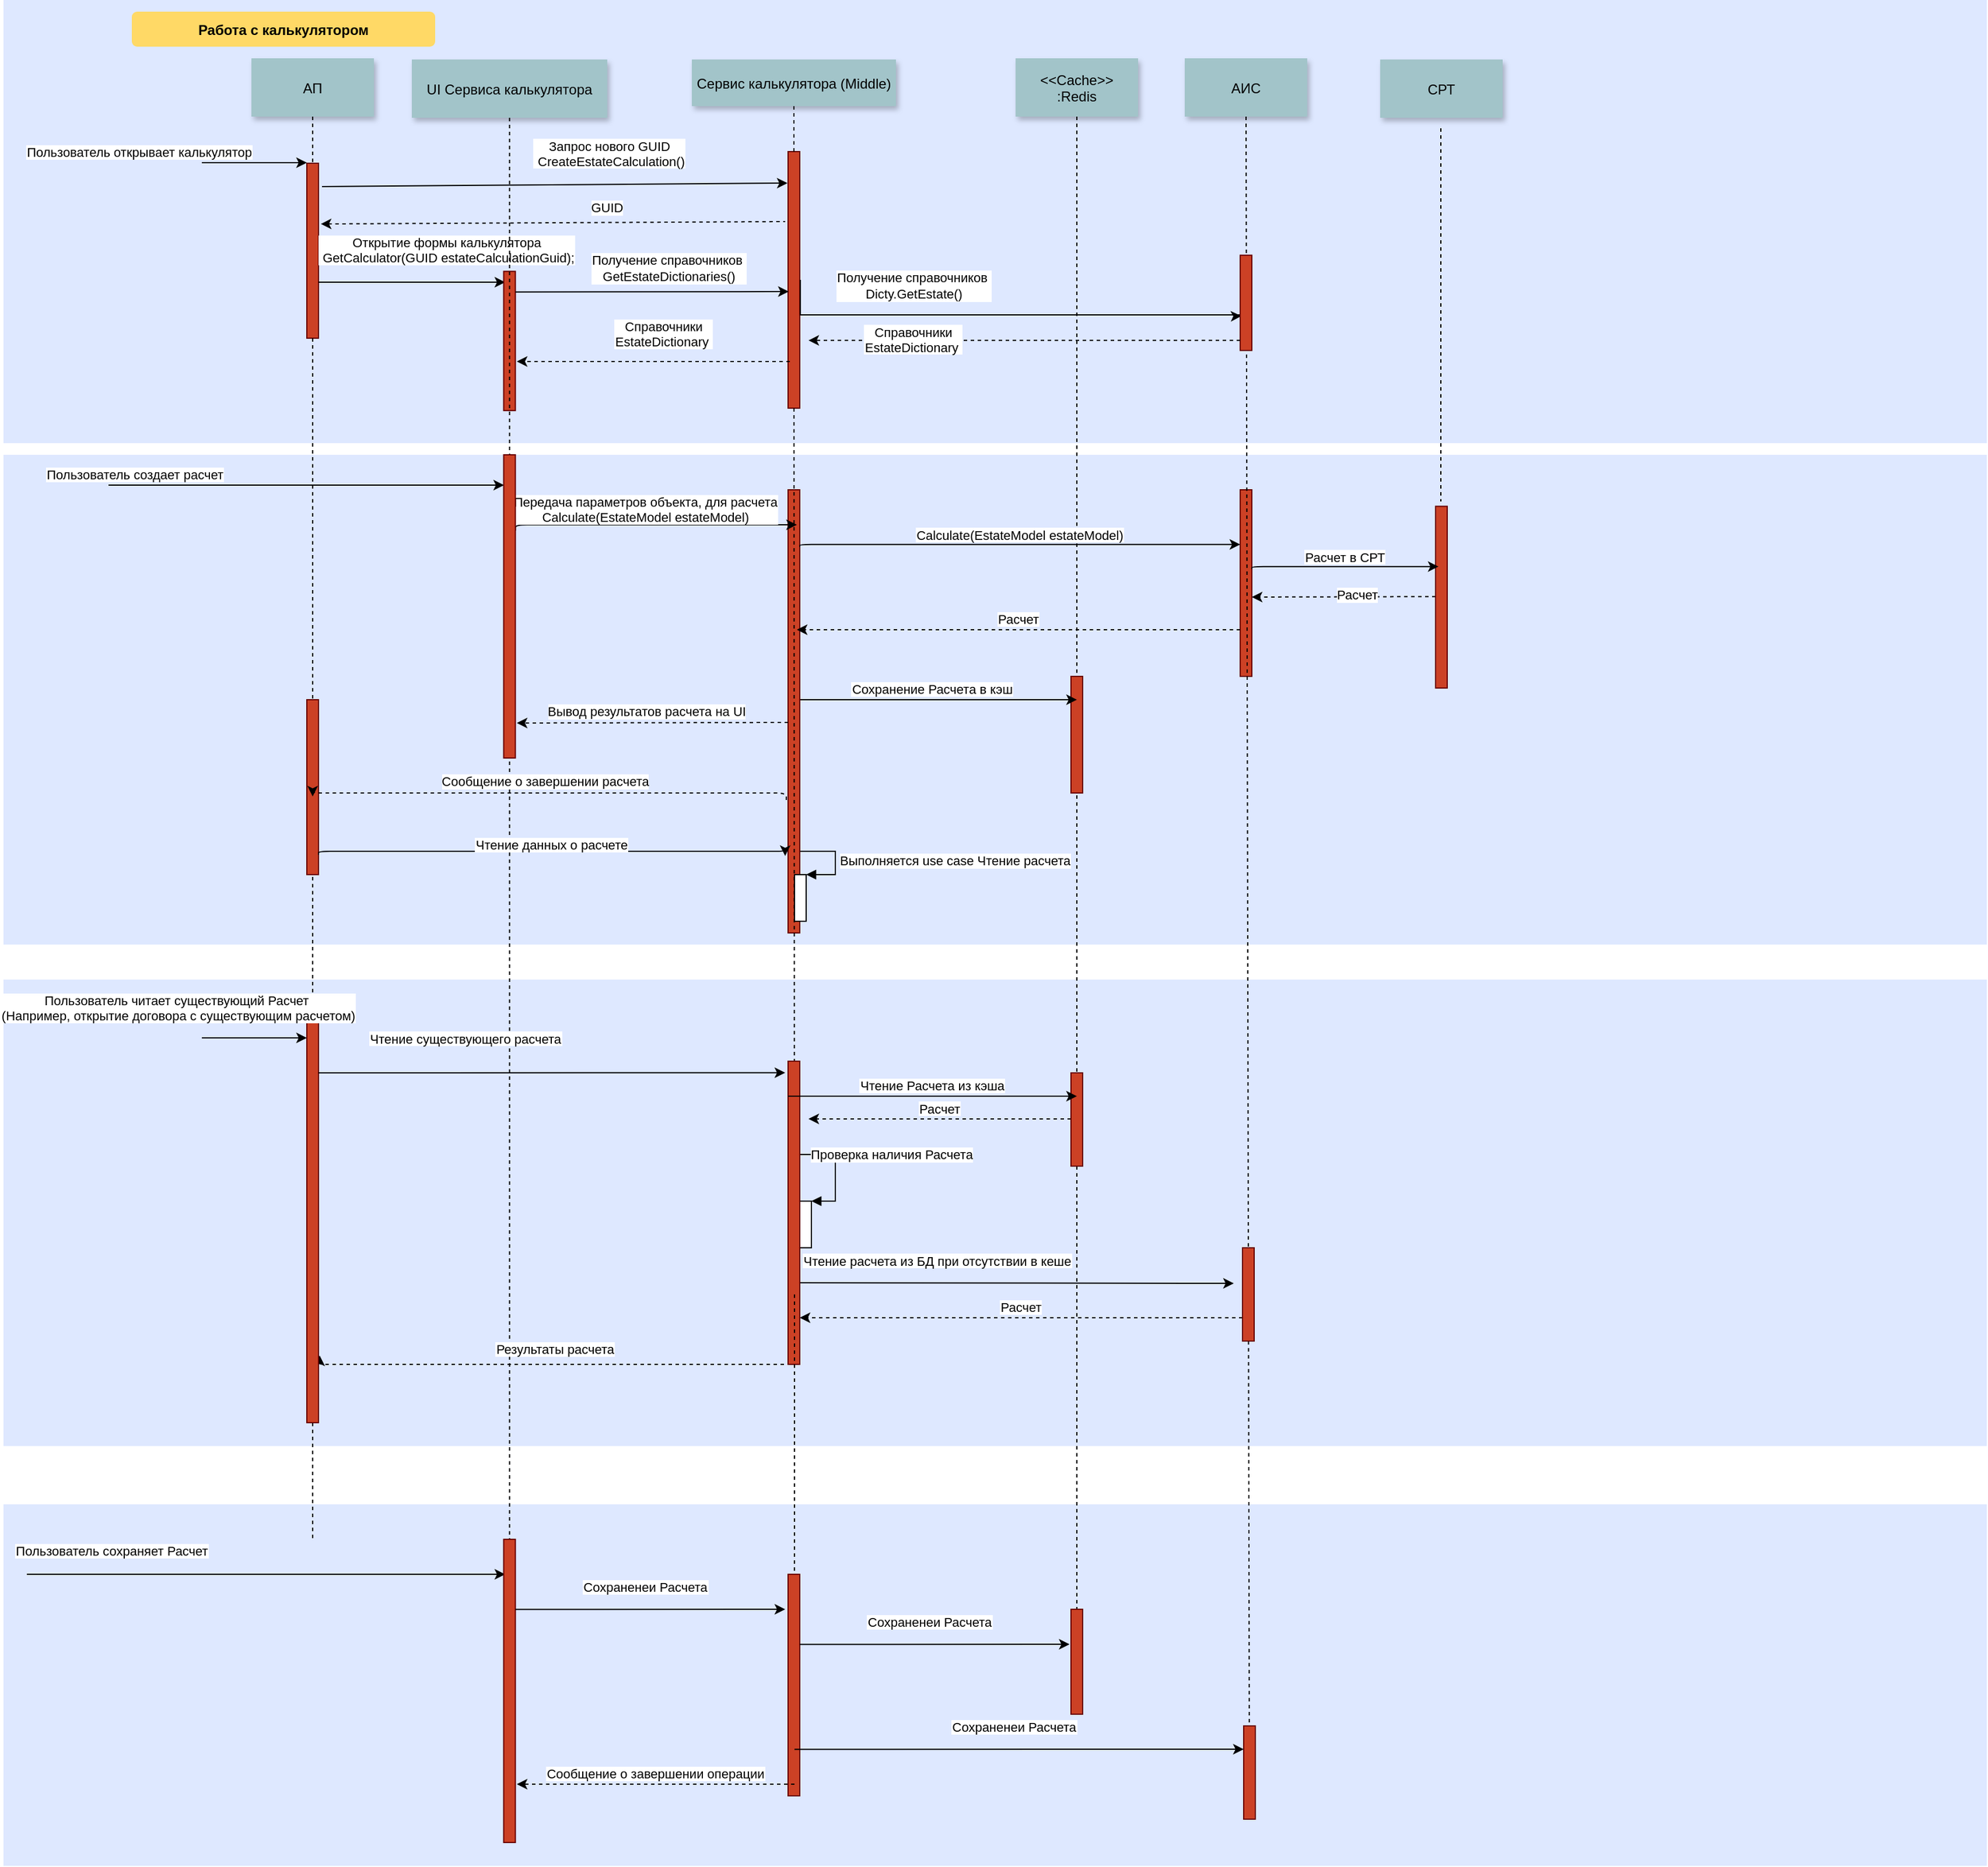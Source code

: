 <mxfile version="14.9.0" type="github">
  <diagram name="Page-1" id="9361dd3d-8414-5efd-6122-117bd74ce7a7">
    <mxGraphModel dx="1822" dy="882" grid="1" gridSize="10" guides="1" tooltips="1" connect="1" arrows="1" fold="1" page="0" pageScale="1.5" pageWidth="826" pageHeight="1169" background="none" math="0" shadow="0">
      <root>
        <mxCell id="0" />
        <mxCell id="1" parent="0" />
        <mxCell id="eK3PUiwqns1HFzDT2PhF-165" value="" style="fillColor=#DEE8FF;strokeColor=none" vertex="1" parent="1">
          <mxGeometry x="-60" y="1300" width="1700" height="310" as="geometry" />
        </mxCell>
        <mxCell id="eK3PUiwqns1HFzDT2PhF-155" value="" style="fillColor=#DEE8FF;strokeColor=none" vertex="1" parent="1">
          <mxGeometry x="-60" y="850" width="1700" height="400" as="geometry" />
        </mxCell>
        <mxCell id="eK3PUiwqns1HFzDT2PhF-150" value="" style="fillColor=#DEE8FF;strokeColor=none" vertex="1" parent="1">
          <mxGeometry x="-60" y="400" width="1700" height="420" as="geometry" />
        </mxCell>
        <mxCell id="69" value="" style="fillColor=#DEE8FF;strokeColor=none" parent="1" vertex="1">
          <mxGeometry x="-60" y="10" width="1700" height="380" as="geometry" />
        </mxCell>
        <mxCell id="2" value="" style="fillColor=#CC4125;strokeColor=#660000" parent="1" vertex="1">
          <mxGeometry x="200" y="150" width="10" height="150" as="geometry" />
        </mxCell>
        <mxCell id="3" value="Пользователь открывает калькулятор" style="edgeStyle=none;verticalLabelPosition=top;verticalAlign=bottom;labelPosition=left;align=right" parent="1" edge="1">
          <mxGeometry x="110" y="49.5" width="100" height="100" as="geometry">
            <mxPoint x="110" y="149.5" as="sourcePoint" />
            <mxPoint x="200" y="149.5" as="targetPoint" />
          </mxGeometry>
        </mxCell>
        <mxCell id="4" value="АП" style="shadow=1;fillColor=#A2C4C9;strokeColor=none" parent="1" vertex="1">
          <mxGeometry x="152.5" y="60" width="105" height="50" as="geometry" />
        </mxCell>
        <mxCell id="6" value="" style="fillColor=#CC4125;strokeColor=#660000" parent="1" vertex="1">
          <mxGeometry x="612.5" y="140" width="10" height="220" as="geometry" />
        </mxCell>
        <mxCell id="7" value="Сервис калькулятора (Middle)" style="shadow=1;fillColor=#A2C4C9;strokeColor=none" parent="1" vertex="1">
          <mxGeometry x="530" y="61" width="175" height="40" as="geometry" />
        </mxCell>
        <mxCell id="8" value="" style="edgeStyle=none;endArrow=none;dashed=1" parent="1" source="7" target="6" edge="1">
          <mxGeometry x="272.335" y="165" width="100" height="100" as="geometry">
            <mxPoint x="347.259" y="110" as="sourcePoint" />
            <mxPoint x="347.576" y="165" as="targetPoint" />
          </mxGeometry>
        </mxCell>
        <mxCell id="19" value="Открытие формы калькулятора&#xa; GetCalculator(GUID estateCalculationGuid);" style="edgeStyle=elbowEdgeStyle;elbow=vertical;verticalLabelPosition=top;verticalAlign=bottom;" parent="1" edge="1">
          <mxGeometry width="100" height="100" as="geometry">
            <mxPoint x="210" y="252" as="sourcePoint" />
            <mxPoint x="370" y="252" as="targetPoint" />
            <Array as="points">
              <mxPoint x="270" y="252" />
              <mxPoint x="490" y="252" />
            </Array>
            <mxPoint x="30" y="-12" as="offset" />
          </mxGeometry>
        </mxCell>
        <mxCell id="eK3PUiwqns1HFzDT2PhF-101" style="edgeStyle=orthogonalEdgeStyle;rounded=0;orthogonalLoop=1;jettySize=auto;html=1;entryX=0.1;entryY=0.638;entryDx=0;entryDy=0;entryPerimeter=0;" edge="1" parent="1" target="eK3PUiwqns1HFzDT2PhF-97">
          <mxGeometry relative="1" as="geometry">
            <mxPoint x="623" y="250" as="sourcePoint" />
            <Array as="points">
              <mxPoint x="623" y="280" />
              <mxPoint x="1000" y="280" />
            </Array>
          </mxGeometry>
        </mxCell>
        <mxCell id="eK3PUiwqns1HFzDT2PhF-102" value="Получение справочников&amp;nbsp;&lt;br&gt;Dicty.GetEstate()" style="edgeLabel;html=1;align=center;verticalAlign=middle;resizable=0;points=[];" vertex="1" connectable="0" parent="eK3PUiwqns1HFzDT2PhF-101">
          <mxGeometry x="0.16" y="-2" relative="1" as="geometry">
            <mxPoint x="-110" y="-27" as="offset" />
          </mxGeometry>
        </mxCell>
        <mxCell id="21" value="" style="fillColor=#CC4125;strokeColor=#660000" parent="1" vertex="1">
          <mxGeometry x="368.75" y="242.7" width="10" height="119.39" as="geometry" />
        </mxCell>
        <mxCell id="22" value="UI Сервиса калькулятора" style="shadow=1;fillColor=#A2C4C9;strokeColor=none" parent="1" vertex="1">
          <mxGeometry x="290" y="61" width="167.5" height="50" as="geometry" />
        </mxCell>
        <mxCell id="23" value="" style="edgeStyle=none;endArrow=none;dashed=1;entryX=0.5;entryY=1;entryDx=0;entryDy=0;" parent="1" source="22" target="eK3PUiwqns1HFzDT2PhF-168" edge="1">
          <mxGeometry x="614.488" y="175.0" width="100" height="100" as="geometry">
            <mxPoint x="674.653" y="110" as="sourcePoint" />
            <mxPoint x="380" y="1376" as="targetPoint" />
          </mxGeometry>
        </mxCell>
        <mxCell id="24" value="&lt;&lt;Cache&gt;&gt;&#xa;:Redis" style="shadow=1;fillColor=#A2C4C9;strokeColor=none" parent="1" vertex="1">
          <mxGeometry x="807.5" y="60" width="105" height="50" as="geometry" />
        </mxCell>
        <mxCell id="25" value="" style="edgeStyle=none;endArrow=none;dashed=1;entryX=0.5;entryY=1;entryDx=0;entryDy=0;" parent="1" source="24" target="eK3PUiwqns1HFzDT2PhF-170" edge="1">
          <mxGeometry x="727.335" y="165" width="100" height="100" as="geometry">
            <mxPoint x="802.259" y="110" as="sourcePoint" />
            <mxPoint x="802.576" y="165" as="targetPoint" />
          </mxGeometry>
        </mxCell>
        <mxCell id="26" value="" style="fillColor=#CC4125;strokeColor=#660000" parent="1" vertex="1">
          <mxGeometry x="855" y="590" width="10" height="100" as="geometry" />
        </mxCell>
        <mxCell id="30" value="АИС" style="shadow=1;fillColor=#A2C4C9;strokeColor=none" parent="1" vertex="1">
          <mxGeometry x="952.5" y="60" width="105" height="50" as="geometry" />
        </mxCell>
        <mxCell id="33" value="" style="edgeStyle=elbowEdgeStyle;elbow=horizontal;endArrow=none;dashed=1" parent="1" source="4" target="2" edge="1">
          <mxGeometry x="230.0" y="310" width="100" height="100" as="geometry">
            <mxPoint x="230.0" y="410" as="sourcePoint" />
            <mxPoint x="330" y="310" as="targetPoint" />
          </mxGeometry>
        </mxCell>
        <mxCell id="34" value="Сохранение Расчета в кэш" style="edgeStyle=elbowEdgeStyle;elbow=vertical;verticalLabelPosition=top;verticalAlign=bottom" parent="1" edge="1">
          <mxGeometry x="482.5" y="580.606" width="100" height="100" as="geometry">
            <mxPoint x="612.5" y="610.0" as="sourcePoint" />
            <mxPoint x="860" y="610" as="targetPoint" />
            <Array as="points" />
          </mxGeometry>
        </mxCell>
        <mxCell id="44" value="" style="edgeStyle=none;dashed=1;endArrow=none;" parent="1" source="2" edge="1">
          <mxGeometry x="50" y="300" width="100" height="100" as="geometry">
            <mxPoint x="50" y="400" as="sourcePoint" />
            <mxPoint x="205" y="1330" as="targetPoint" />
          </mxGeometry>
        </mxCell>
        <mxCell id="48" value="" style="fillColor=#CC4125;strokeColor=#660000" parent="1" vertex="1">
          <mxGeometry x="612.5" y="430.01" width="10" height="379.99" as="geometry" />
        </mxCell>
        <mxCell id="49" value="" style="fillColor=#CC4125;strokeColor=#660000" parent="1" vertex="1">
          <mxGeometry x="1000" y="430" width="10" height="160" as="geometry" />
        </mxCell>
        <mxCell id="50" value="" style="edgeStyle=none;endArrow=none;dashed=1;entryX=0.5;entryY=1;entryDx=0;entryDy=0;" parent="1" source="30" target="eK3PUiwqns1HFzDT2PhF-171" edge="1">
          <mxGeometry x="956.571" y="205" width="100" height="100" as="geometry">
            <mxPoint x="1031.736" y="150" as="sourcePoint" />
            <mxPoint x="1031.736" y="329.394" as="targetPoint" />
          </mxGeometry>
        </mxCell>
        <mxCell id="52" value="" style="edgeStyle=none;endArrow=none;dashed=1" parent="1" source="6" edge="1">
          <mxGeometry x="376.571" y="339.697" width="100" height="100" as="geometry">
            <mxPoint x="451.736" y="284.697" as="sourcePoint" />
            <mxPoint x="618" y="1140" as="targetPoint" />
          </mxGeometry>
        </mxCell>
        <mxCell id="53" value="Передача параметров объекта, для расчета&#xa;Calculate(EstateModel estateModel)" style="edgeStyle=elbowEdgeStyle;elbow=vertical;verticalLabelPosition=top;verticalAlign=bottom;exitX=1;exitY=0.25;exitDx=0;exitDy=0;" parent="1" edge="1" source="eK3PUiwqns1HFzDT2PhF-111">
          <mxGeometry width="100" height="100" as="geometry">
            <mxPoint x="352.5" y="477.569" as="sourcePoint" />
            <mxPoint x="620" y="460" as="targetPoint" />
            <Array as="points">
              <mxPoint x="379" y="460" />
              <mxPoint x="380" y="440" />
            </Array>
            <mxPoint x="-9" as="offset" />
          </mxGeometry>
        </mxCell>
        <mxCell id="54" value="" style="edgeStyle=elbowEdgeStyle;elbow=vertical;dashed=1;verticalLabelPosition=bottom;verticalAlign=top" parent="1" edge="1">
          <mxGeometry x="697.5" y="528.928" width="100" height="100" as="geometry">
            <mxPoint x="1167.5" y="521.586" as="sourcePoint" />
            <mxPoint x="1010" y="521.92" as="targetPoint" />
            <Array as="points" />
          </mxGeometry>
        </mxCell>
        <mxCell id="eK3PUiwqns1HFzDT2PhF-130" value="Расчет" style="edgeLabel;html=1;align=center;verticalAlign=middle;resizable=0;points=[];" vertex="1" connectable="0" parent="54">
          <mxGeometry relative="1" as="geometry">
            <mxPoint x="11" y="-2" as="offset" />
          </mxGeometry>
        </mxCell>
        <mxCell id="67" value="" style="edgeStyle=elbowEdgeStyle;elbow=vertical;dashed=1;verticalLabelPosition=bottom;verticalAlign=top" parent="1" edge="1">
          <mxGeometry x="777.5" y="744.342" width="100" height="100" as="geometry">
            <mxPoint x="612.5" y="629.5" as="sourcePoint" />
            <mxPoint x="380" y="630" as="targetPoint" />
            <Array as="points" />
          </mxGeometry>
        </mxCell>
        <mxCell id="eK3PUiwqns1HFzDT2PhF-132" value="Вывод результатов расчета на UI" style="edgeLabel;html=1;align=center;verticalAlign=middle;resizable=0;points=[];" vertex="1" connectable="0" parent="67">
          <mxGeometry relative="1" as="geometry">
            <mxPoint x="-6" y="-10" as="offset" />
          </mxGeometry>
        </mxCell>
        <mxCell id="68" value="Расчет" style="edgeStyle=elbowEdgeStyle;elbow=vertical;dashed=1;verticalLabelPosition=bottom;verticalAlign=bottom;exitX=0;exitY=0.75;exitDx=0;exitDy=0;" parent="1" source="49" edge="1">
          <mxGeometry x="540" y="559.078" width="100" height="100" as="geometry">
            <mxPoint x="1137.5" y="610" as="sourcePoint" />
            <mxPoint x="620" y="550" as="targetPoint" />
            <Array as="points" />
          </mxGeometry>
        </mxCell>
        <mxCell id="71" value="Работа с калькулятором" style="rounded=1;fontStyle=1;fillColor=#FFD966;strokeColor=none" parent="1" vertex="1">
          <mxGeometry x="50" y="20" width="260" height="30" as="geometry" />
        </mxCell>
        <mxCell id="eK3PUiwqns1HFzDT2PhF-93" value="СРТ" style="shadow=1;fillColor=#A2C4C9;strokeColor=none" vertex="1" parent="1">
          <mxGeometry x="1120" y="61" width="105" height="50" as="geometry" />
        </mxCell>
        <mxCell id="eK3PUiwqns1HFzDT2PhF-97" value="" style="fillColor=#CC4125;strokeColor=#660000" vertex="1" parent="1">
          <mxGeometry x="1000" y="228.863" width="10" height="81.667" as="geometry" />
        </mxCell>
        <mxCell id="eK3PUiwqns1HFzDT2PhF-105" value="Справочники&#xa;EstateDictionary " style="edgeStyle=elbowEdgeStyle;elbow=vertical;dashed=1;verticalLabelPosition=bottom;verticalAlign=top;" edge="1" parent="1">
          <mxGeometry y="31.89" width="100" height="100" as="geometry">
            <mxPoint x="1000" y="301.89" as="sourcePoint" />
            <mxPoint x="630" y="301.89" as="targetPoint" />
            <Array as="points">
              <mxPoint x="810" y="301.89" />
            </Array>
            <mxPoint x="-95" y="-20" as="offset" />
          </mxGeometry>
        </mxCell>
        <mxCell id="eK3PUiwqns1HFzDT2PhF-107" value="Пользователь создает расчет" style="edgeStyle=none;verticalLabelPosition=top;verticalAlign=bottom;labelPosition=left;align=right;entryX=0.025;entryY=0.1;entryDx=0;entryDy=0;entryPerimeter=0;" edge="1" parent="1" target="eK3PUiwqns1HFzDT2PhF-111">
          <mxGeometry width="100" height="100" as="geometry">
            <mxPoint x="30" y="426" as="sourcePoint" />
            <mxPoint x="200" y="370" as="targetPoint" />
            <mxPoint x="-69" as="offset" />
          </mxGeometry>
        </mxCell>
        <mxCell id="eK3PUiwqns1HFzDT2PhF-111" value="" style="fillColor=#CC4125;strokeColor=#660000" vertex="1" parent="1">
          <mxGeometry x="368.75" y="400" width="10" height="260" as="geometry" />
        </mxCell>
        <mxCell id="eK3PUiwqns1HFzDT2PhF-116" value="Calculate(EstateModel estateModel)" style="edgeStyle=elbowEdgeStyle;elbow=vertical;verticalLabelPosition=top;verticalAlign=bottom;exitX=1.025;exitY=0.647;exitDx=0;exitDy=0;exitPerimeter=0;" edge="1" parent="1">
          <mxGeometry x="773.5" y="453.726" width="100" height="100" as="geometry">
            <mxPoint x="622.5" y="478.921" as="sourcePoint" />
            <mxPoint x="1000" y="477" as="targetPoint" />
            <Array as="points">
              <mxPoint x="673.5" y="476.92" />
              <mxPoint x="623.5" y="456.92" />
            </Array>
          </mxGeometry>
        </mxCell>
        <mxCell id="eK3PUiwqns1HFzDT2PhF-117" value="" style="edgeStyle=none;verticalLabelPosition=top;verticalAlign=bottom;endArrow=none;startArrow=classic;dashed=1;exitX=1.2;exitY=0.347;exitDx=0;exitDy=0;exitPerimeter=0;" edge="1" parent="1" source="2">
          <mxGeometry x="220" y="132.499" width="100" height="100" as="geometry">
            <mxPoint x="210" y="219.999" as="sourcePoint" />
            <mxPoint x="610" y="200" as="targetPoint" />
          </mxGeometry>
        </mxCell>
        <mxCell id="eK3PUiwqns1HFzDT2PhF-118" value="GUID" style="edgeLabel;html=1;align=center;verticalAlign=middle;resizable=0;points=[];" vertex="1" connectable="0" parent="eK3PUiwqns1HFzDT2PhF-117">
          <mxGeometry relative="1" as="geometry">
            <mxPoint x="46" y="-13" as="offset" />
          </mxGeometry>
        </mxCell>
        <mxCell id="eK3PUiwqns1HFzDT2PhF-119" value="Запрос нового GUID&#xa; CreateEstateCalculation()" style="edgeStyle=none;verticalLabelPosition=top;verticalAlign=bottom;exitX=1.3;exitY=0.133;exitDx=0;exitDy=0;exitPerimeter=0;" edge="1" parent="1" source="2">
          <mxGeometry width="100" height="100" as="geometry">
            <mxPoint x="213" y="169.95" as="sourcePoint" />
            <mxPoint x="612" y="167" as="targetPoint" />
            <mxPoint x="47" y="-11" as="offset" />
          </mxGeometry>
        </mxCell>
        <mxCell id="eK3PUiwqns1HFzDT2PhF-123" value="Справочники&#xa;EstateDictionary " style="edgeStyle=elbowEdgeStyle;elbow=vertical;dashed=1;verticalLabelPosition=bottom;verticalAlign=top;" edge="1" parent="1">
          <mxGeometry y="30" width="100" height="100" as="geometry">
            <mxPoint x="614" y="320" as="sourcePoint" />
            <mxPoint x="380" y="320" as="targetPoint" />
            <Array as="points">
              <mxPoint x="548.75" y="320" />
            </Array>
            <mxPoint x="9" y="-43" as="offset" />
          </mxGeometry>
        </mxCell>
        <mxCell id="eK3PUiwqns1HFzDT2PhF-124" style="edgeStyle=orthogonalEdgeStyle;rounded=0;orthogonalLoop=1;jettySize=auto;html=1;" edge="1" parent="1">
          <mxGeometry relative="1" as="geometry">
            <mxPoint x="378.75" y="260.41" as="sourcePoint" />
            <mxPoint x="613" y="260" as="targetPoint" />
            <Array as="points">
              <mxPoint x="613" y="260" />
            </Array>
          </mxGeometry>
        </mxCell>
        <mxCell id="eK3PUiwqns1HFzDT2PhF-125" value="Получение справочников&amp;nbsp;&lt;br&gt;GetEstateDictionaries()" style="edgeLabel;html=1;align=center;verticalAlign=middle;resizable=0;points=[];" vertex="1" connectable="0" parent="eK3PUiwqns1HFzDT2PhF-124">
          <mxGeometry x="0.16" y="-2" relative="1" as="geometry">
            <mxPoint x="-5" y="-22" as="offset" />
          </mxGeometry>
        </mxCell>
        <mxCell id="eK3PUiwqns1HFzDT2PhF-126" value="" style="edgeStyle=none;endArrow=none;dashed=1" edge="1" parent="1">
          <mxGeometry x="1123.571" y="215" width="100" height="100" as="geometry">
            <mxPoint x="1172" y="120" as="sourcePoint" />
            <mxPoint x="1172" y="440" as="targetPoint" />
          </mxGeometry>
        </mxCell>
        <mxCell id="eK3PUiwqns1HFzDT2PhF-127" value="" style="fillColor=#CC4125;strokeColor=#660000" vertex="1" parent="1">
          <mxGeometry x="1167.5" y="444.17" width="10" height="155.83" as="geometry" />
        </mxCell>
        <mxCell id="eK3PUiwqns1HFzDT2PhF-129" value="Расчет в СРТ" style="edgeStyle=elbowEdgeStyle;elbow=vertical;verticalLabelPosition=top;verticalAlign=bottom;exitX=1.025;exitY=0.647;exitDx=0;exitDy=0;exitPerimeter=0;" edge="1" parent="1">
          <mxGeometry x="1161" y="472.636" width="100" height="100" as="geometry">
            <mxPoint x="1010" y="497.831" as="sourcePoint" />
            <mxPoint x="1170" y="496" as="targetPoint" />
            <Array as="points">
              <mxPoint x="1061" y="495.83" />
              <mxPoint x="1011" y="475.83" />
            </Array>
          </mxGeometry>
        </mxCell>
        <mxCell id="eK3PUiwqns1HFzDT2PhF-133" value="" style="fillColor=#CC4125;strokeColor=#660000" vertex="1" parent="1">
          <mxGeometry x="200" y="610" width="10" height="150" as="geometry" />
        </mxCell>
        <mxCell id="eK3PUiwqns1HFzDT2PhF-134" value="" style="edgeStyle=elbowEdgeStyle;elbow=vertical;dashed=1;verticalLabelPosition=bottom;verticalAlign=top;" edge="1" parent="1">
          <mxGeometry x="776.25" y="799.342" width="100" height="100" as="geometry">
            <mxPoint x="611" y="696" as="sourcePoint" />
            <mxPoint x="205" y="693" as="targetPoint" />
            <Array as="points">
              <mxPoint x="540" y="690" />
            </Array>
          </mxGeometry>
        </mxCell>
        <mxCell id="eK3PUiwqns1HFzDT2PhF-135" value="Сообщение о завершении расчета" style="edgeLabel;html=1;align=center;verticalAlign=middle;resizable=0;points=[];" vertex="1" connectable="0" parent="eK3PUiwqns1HFzDT2PhF-134">
          <mxGeometry relative="1" as="geometry">
            <mxPoint x="-6" y="-10" as="offset" />
          </mxGeometry>
        </mxCell>
        <mxCell id="eK3PUiwqns1HFzDT2PhF-136" value="Чтение данных о расчете" style="edgeStyle=elbowEdgeStyle;elbow=vertical;verticalLabelPosition=top;verticalAlign=bottom;" edge="1" parent="1">
          <mxGeometry x="351" y="716.806" width="100" height="100" as="geometry">
            <mxPoint x="210" y="743" as="sourcePoint" />
            <mxPoint x="610" y="744" as="targetPoint" />
            <Array as="points">
              <mxPoint x="251" y="740" />
              <mxPoint x="201" y="720" />
            </Array>
          </mxGeometry>
        </mxCell>
        <mxCell id="eK3PUiwqns1HFzDT2PhF-138" value="Расчет" style="edgeStyle=elbowEdgeStyle;elbow=vertical;dashed=1;verticalLabelPosition=bottom;verticalAlign=bottom;exitX=0;exitY=0.75;exitDx=0;exitDy=0;" edge="1" parent="1" source="eK3PUiwqns1HFzDT2PhF-143">
          <mxGeometry x="542.5" y="1149.078" width="100" height="100" as="geometry">
            <mxPoint x="850" y="1140" as="sourcePoint" />
            <mxPoint x="622.5" y="1140" as="targetPoint" />
            <Array as="points" />
          </mxGeometry>
        </mxCell>
        <mxCell id="eK3PUiwqns1HFzDT2PhF-141" value="" style="html=1;points=[];perimeter=orthogonalPerimeter;" vertex="1" parent="1">
          <mxGeometry x="622.5" y="1040" width="10" height="40" as="geometry" />
        </mxCell>
        <mxCell id="eK3PUiwqns1HFzDT2PhF-142" value="Проверка наличия Расчета" style="edgeStyle=orthogonalEdgeStyle;html=1;align=left;spacingLeft=2;endArrow=block;rounded=0;entryX=1;entryY=0;exitX=1;exitY=0;exitDx=0;exitDy=0;" edge="1" target="eK3PUiwqns1HFzDT2PhF-141" parent="1" source="eK3PUiwqns1HFzDT2PhF-153">
          <mxGeometry relative="1" as="geometry">
            <mxPoint x="623" y="800" as="sourcePoint" />
            <Array as="points">
              <mxPoint x="623" y="1000" />
              <mxPoint x="653" y="1000" />
              <mxPoint x="653" y="1040" />
            </Array>
          </mxGeometry>
        </mxCell>
        <mxCell id="eK3PUiwqns1HFzDT2PhF-143" value="" style="fillColor=#CC4125;strokeColor=#660000" vertex="1" parent="1">
          <mxGeometry x="1002" y="1080" width="10" height="80" as="geometry" />
        </mxCell>
        <mxCell id="eK3PUiwqns1HFzDT2PhF-147" value="Чтение расчета из БД при отсутствии в кеше" style="edgeStyle=elbowEdgeStyle;elbow=vertical;verticalLabelPosition=top;verticalAlign=bottom" edge="1" parent="1">
          <mxGeometry y="10" width="100" height="100" as="geometry">
            <mxPoint x="622.5" y="1110.0" as="sourcePoint" />
            <mxPoint x="994.5" y="1110.5" as="targetPoint" />
            <Array as="points" />
            <mxPoint x="-68" y="-10" as="offset" />
          </mxGeometry>
        </mxCell>
        <mxCell id="eK3PUiwqns1HFzDT2PhF-148" value="Расчет" style="edgeStyle=elbowEdgeStyle;elbow=vertical;dashed=1;verticalLabelPosition=bottom;verticalAlign=bottom;" edge="1" parent="1">
          <mxGeometry x="547.5" y="748.078" width="100" height="100" as="geometry">
            <mxPoint x="855" y="969.5" as="sourcePoint" />
            <mxPoint x="630" y="970" as="targetPoint" />
            <Array as="points">
              <mxPoint x="785" y="969.5" />
              <mxPoint x="595" y="979.5" />
            </Array>
          </mxGeometry>
        </mxCell>
        <mxCell id="eK3PUiwqns1HFzDT2PhF-149" value="Результаты расчета" style="edgeStyle=elbowEdgeStyle;elbow=vertical;dashed=1;verticalLabelPosition=bottom;verticalAlign=bottom;startArrow=none;entryX=1.1;entryY=0.84;entryDx=0;entryDy=0;exitX=0.25;exitY=1;exitDx=0;exitDy=0;entryPerimeter=0;" edge="1" parent="1" source="eK3PUiwqns1HFzDT2PhF-153" target="eK3PUiwqns1HFzDT2PhF-152">
          <mxGeometry x="305" y="1128.698" width="100" height="100" as="geometry">
            <mxPoint x="620" y="1150" as="sourcePoint" />
            <mxPoint x="250" y="1145" as="targetPoint" />
            <Array as="points">
              <mxPoint x="530" y="1180" />
            </Array>
          </mxGeometry>
        </mxCell>
        <mxCell id="eK3PUiwqns1HFzDT2PhF-152" value="" style="fillColor=#CC4125;strokeColor=#660000" vertex="1" parent="1">
          <mxGeometry x="200" y="870" width="10" height="360" as="geometry" />
        </mxCell>
        <mxCell id="eK3PUiwqns1HFzDT2PhF-153" value="" style="fillColor=#CC4125;strokeColor=#660000" vertex="1" parent="1">
          <mxGeometry x="612.5" y="920" width="10" height="260" as="geometry" />
        </mxCell>
        <mxCell id="eK3PUiwqns1HFzDT2PhF-154" value="" style="fillColor=#CC4125;strokeColor=#660000" vertex="1" parent="1">
          <mxGeometry x="855" y="930" width="10" height="80" as="geometry" />
        </mxCell>
        <mxCell id="eK3PUiwqns1HFzDT2PhF-156" value="" style="edgeStyle=elbowEdgeStyle;elbow=vertical;dashed=1;verticalLabelPosition=bottom;verticalAlign=bottom;endArrow=none;entryX=0.5;entryY=1;entryDx=0;entryDy=0;" edge="1" parent="1" target="eK3PUiwqns1HFzDT2PhF-169">
          <mxGeometry x="305" y="1128.698" width="100" height="100" as="geometry">
            <mxPoint x="618" y="1120" as="sourcePoint" />
            <mxPoint x="210" y="1119" as="targetPoint" />
            <Array as="points" />
          </mxGeometry>
        </mxCell>
        <mxCell id="eK3PUiwqns1HFzDT2PhF-160" value="Пользователь читает существующий Расчет &#xa;(Например, открытие договора с существующим расчетом)" style="edgeStyle=none;verticalLabelPosition=top;verticalAlign=bottom;labelPosition=left;align=center;" edge="1" parent="1">
          <mxGeometry width="100" height="100" as="geometry">
            <mxPoint x="110" y="900" as="sourcePoint" />
            <mxPoint x="200" y="900" as="targetPoint" />
            <mxPoint x="-65" y="-10" as="offset" />
          </mxGeometry>
        </mxCell>
        <mxCell id="eK3PUiwqns1HFzDT2PhF-161" value="Чтение существующего расчета" style="edgeStyle=none;verticalLabelPosition=top;verticalAlign=bottom;labelPosition=left;align=right;entryX=-0.25;entryY=0.038;entryDx=0;entryDy=0;entryPerimeter=0;" edge="1" parent="1" target="eK3PUiwqns1HFzDT2PhF-153">
          <mxGeometry width="100" height="100" as="geometry">
            <mxPoint x="210" y="930" as="sourcePoint" />
            <mxPoint x="549" y="930" as="targetPoint" />
            <mxPoint x="10" y="-20" as="offset" />
          </mxGeometry>
        </mxCell>
        <mxCell id="eK3PUiwqns1HFzDT2PhF-162" value="" style="html=1;points=[];perimeter=orthogonalPerimeter;" vertex="1" parent="1">
          <mxGeometry x="618" y="760" width="10" height="40" as="geometry" />
        </mxCell>
        <mxCell id="eK3PUiwqns1HFzDT2PhF-163" value="Выполняется use case Чтение расчета" style="edgeStyle=orthogonalEdgeStyle;html=1;align=left;spacingLeft=2;endArrow=block;rounded=0;entryX=1;entryY=0;" edge="1" target="eK3PUiwqns1HFzDT2PhF-162" parent="1">
          <mxGeometry relative="1" as="geometry">
            <mxPoint x="623" y="740" as="sourcePoint" />
            <Array as="points">
              <mxPoint x="653" y="740" />
            </Array>
          </mxGeometry>
        </mxCell>
        <mxCell id="eK3PUiwqns1HFzDT2PhF-164" value="Чтение Расчета из кэша" style="edgeStyle=elbowEdgeStyle;elbow=vertical;verticalLabelPosition=top;verticalAlign=bottom" edge="1" parent="1">
          <mxGeometry x="482.5" y="920.606" width="100" height="100" as="geometry">
            <mxPoint x="612.5" y="950.0" as="sourcePoint" />
            <mxPoint x="860" y="950" as="targetPoint" />
            <Array as="points" />
          </mxGeometry>
        </mxCell>
        <mxCell id="eK3PUiwqns1HFzDT2PhF-167" value="Пользователь сохраняет Расчет" style="edgeStyle=none;verticalLabelPosition=top;verticalAlign=bottom;labelPosition=left;align=center;" edge="1" parent="1">
          <mxGeometry width="100" height="100" as="geometry">
            <mxPoint x="-40" y="1360" as="sourcePoint" />
            <mxPoint x="370" y="1360" as="targetPoint" />
            <mxPoint x="-132" y="-11" as="offset" />
          </mxGeometry>
        </mxCell>
        <mxCell id="eK3PUiwqns1HFzDT2PhF-168" value="" style="fillColor=#CC4125;strokeColor=#660000" vertex="1" parent="1">
          <mxGeometry x="368.75" y="1330" width="10" height="260" as="geometry" />
        </mxCell>
        <mxCell id="eK3PUiwqns1HFzDT2PhF-169" value="" style="fillColor=#CC4125;strokeColor=#660000" vertex="1" parent="1">
          <mxGeometry x="612.5" y="1360" width="10" height="190" as="geometry" />
        </mxCell>
        <mxCell id="eK3PUiwqns1HFzDT2PhF-170" value="" style="fillColor=#CC4125;strokeColor=#660000" vertex="1" parent="1">
          <mxGeometry x="855" y="1390" width="10" height="90" as="geometry" />
        </mxCell>
        <mxCell id="eK3PUiwqns1HFzDT2PhF-171" value="" style="fillColor=#CC4125;strokeColor=#660000" vertex="1" parent="1">
          <mxGeometry x="1003" y="1490" width="10" height="80" as="geometry" />
        </mxCell>
        <mxCell id="eK3PUiwqns1HFzDT2PhF-172" value="Сохраненеи Расчета" style="edgeStyle=none;verticalLabelPosition=top;verticalAlign=bottom;labelPosition=left;align=right;" edge="1" parent="1">
          <mxGeometry width="100" height="100" as="geometry">
            <mxPoint x="378.75" y="1390.12" as="sourcePoint" />
            <mxPoint x="610" y="1390" as="targetPoint" />
            <mxPoint x="51" y="-10" as="offset" />
          </mxGeometry>
        </mxCell>
        <mxCell id="eK3PUiwqns1HFzDT2PhF-173" value="Сохраненеи Расчета" style="edgeStyle=none;verticalLabelPosition=top;verticalAlign=bottom;labelPosition=left;align=right;" edge="1" parent="1">
          <mxGeometry x="243.75" y="30" width="100" height="100" as="geometry">
            <mxPoint x="622.5" y="1420.12" as="sourcePoint" />
            <mxPoint x="853.75" y="1420" as="targetPoint" />
            <mxPoint x="51" y="-10" as="offset" />
          </mxGeometry>
        </mxCell>
        <mxCell id="eK3PUiwqns1HFzDT2PhF-174" value="Сохраненеи Расчета" style="edgeStyle=none;verticalLabelPosition=top;verticalAlign=bottom;labelPosition=left;align=right;entryX=0;entryY=0.25;entryDx=0;entryDy=0;" edge="1" parent="1" target="eK3PUiwqns1HFzDT2PhF-171">
          <mxGeometry x="239.25" y="120" width="100" height="100" as="geometry">
            <mxPoint x="618" y="1510.12" as="sourcePoint" />
            <mxPoint x="849.25" y="1510" as="targetPoint" />
            <mxPoint x="51" y="-10" as="offset" />
          </mxGeometry>
        </mxCell>
        <mxCell id="eK3PUiwqns1HFzDT2PhF-176" value="Сообщение о завершении операции" style="edgeStyle=elbowEdgeStyle;elbow=vertical;dashed=1;verticalLabelPosition=bottom;verticalAlign=bottom;exitX=0;exitY=0.75;exitDx=0;exitDy=0;" edge="1" parent="1">
          <mxGeometry x="158.5" y="1549.078" width="100" height="100" as="geometry">
            <mxPoint x="618" y="1540" as="sourcePoint" />
            <mxPoint x="380" y="1540" as="targetPoint" />
            <Array as="points" />
          </mxGeometry>
        </mxCell>
      </root>
    </mxGraphModel>
  </diagram>
</mxfile>
